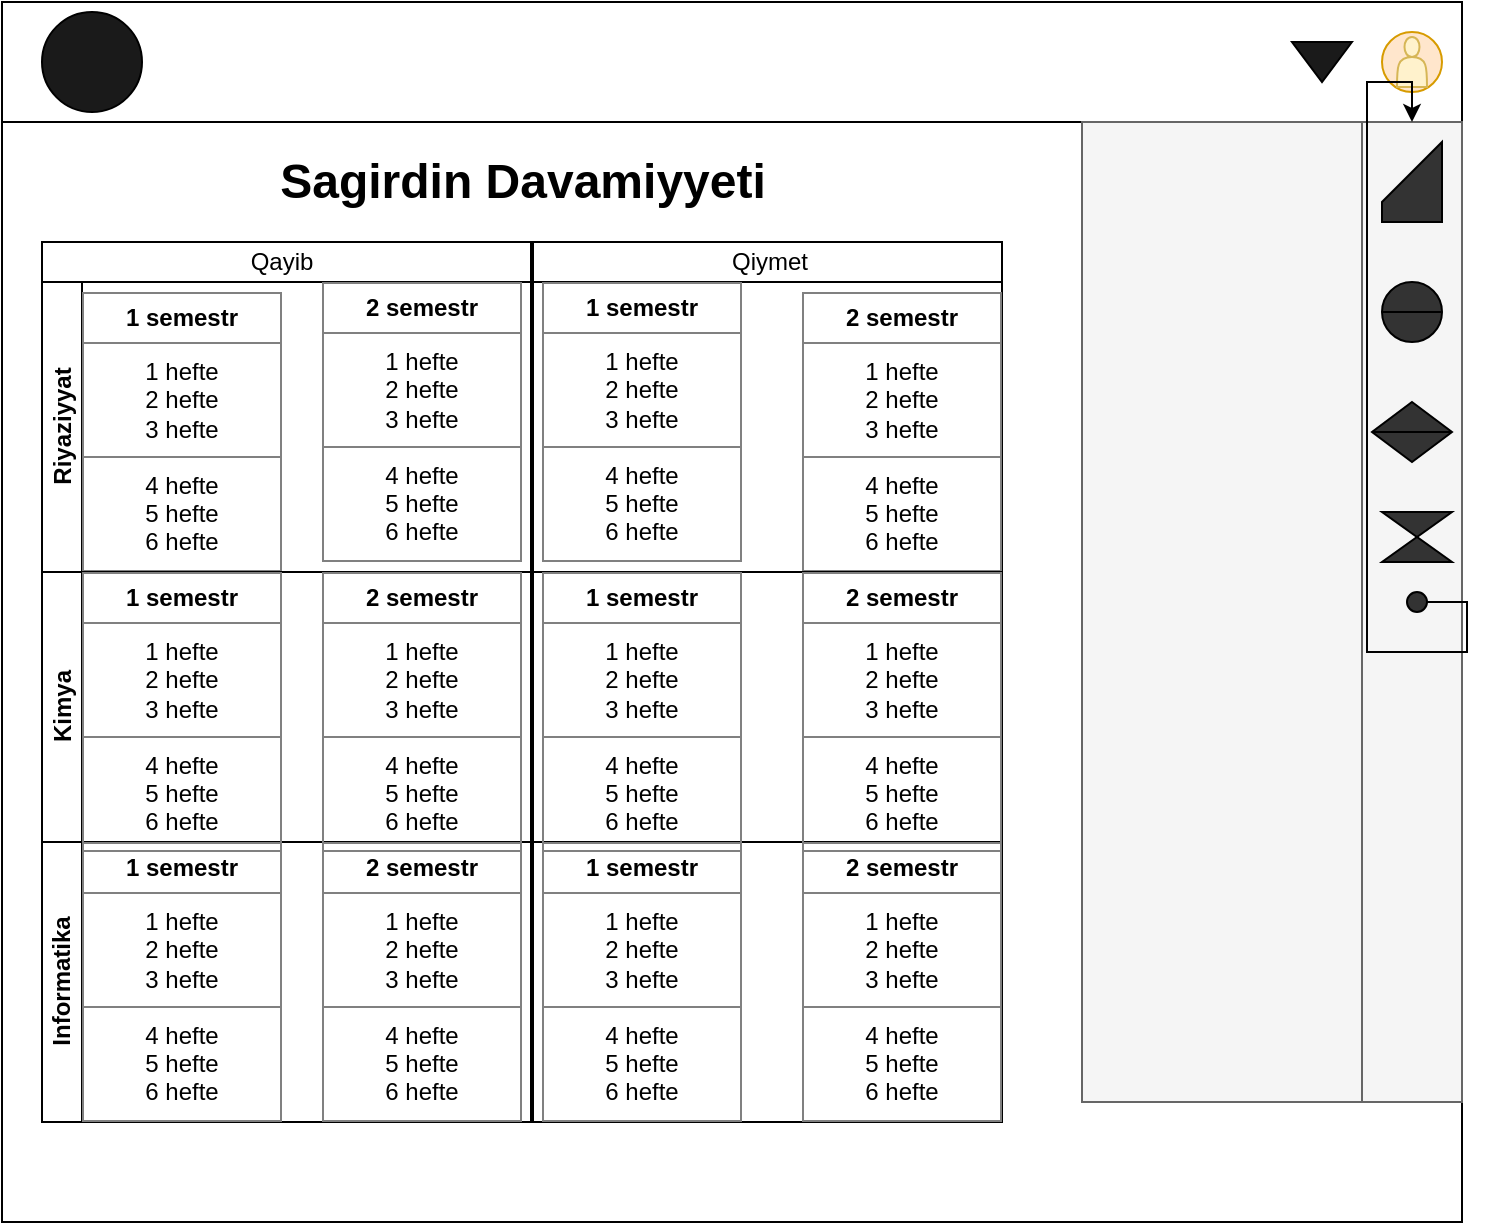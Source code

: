 <mxfile version="13.1.3">
    <diagram id="6hGFLwfOUW9BJ-s0fimq" name="Page-1">
        <mxGraphModel dx="828" dy="613" grid="1" gridSize="10" guides="1" tooltips="1" connect="1" arrows="1" fold="1" page="1" pageScale="1" pageWidth="827" pageHeight="1169" math="0" shadow="0">
            <root>
                <mxCell id="0"/>
                <mxCell id="1" parent="0"/>
                <mxCell id="22" value="" style="rounded=0;whiteSpace=wrap;html=1;" vertex="1" parent="1">
                    <mxGeometry x="10" y="70" width="730" height="550" as="geometry"/>
                </mxCell>
                <mxCell id="23" value="" style="rounded=0;whiteSpace=wrap;html=1;" vertex="1" parent="1">
                    <mxGeometry x="10" y="10" width="730" height="60" as="geometry"/>
                </mxCell>
                <mxCell id="24" value="" style="ellipse;whiteSpace=wrap;html=1;aspect=fixed;fillColor=#1A1A1A;" vertex="1" parent="1">
                    <mxGeometry x="30" y="15" width="50" height="50" as="geometry"/>
                </mxCell>
                <mxCell id="25" value="" style="ellipse;whiteSpace=wrap;html=1;aspect=fixed;fillColor=#ffe6cc;strokeColor=#d79b00;" vertex="1" parent="1">
                    <mxGeometry x="700" y="25" width="30" height="30" as="geometry"/>
                </mxCell>
                <mxCell id="26" value="" style="triangle;whiteSpace=wrap;html=1;fillColor=#1A1A1A;rotation=-90;direction=west;" vertex="1" parent="1">
                    <mxGeometry x="660" y="25" width="20" height="30" as="geometry"/>
                </mxCell>
                <mxCell id="27" value="" style="rounded=0;whiteSpace=wrap;html=1;fillColor=#f5f5f5;strokeColor=#666666;fontColor=#333333;" vertex="1" parent="1">
                    <mxGeometry x="550" y="70" width="140" height="490" as="geometry"/>
                </mxCell>
                <mxCell id="28" value="" style="rounded=0;whiteSpace=wrap;html=1;fillColor=#f5f5f5;strokeColor=#666666;fontColor=#333333;" vertex="1" parent="1">
                    <mxGeometry x="690" y="70" width="50" height="490" as="geometry"/>
                </mxCell>
                <mxCell id="29" value="" style="shape=manualInput;whiteSpace=wrap;html=1;fillColor=#333333;" vertex="1" parent="1">
                    <mxGeometry x="700" y="80" width="30" height="40" as="geometry"/>
                </mxCell>
                <mxCell id="30" value="" style="shape=lineEllipse;perimeter=ellipsePerimeter;whiteSpace=wrap;html=1;backgroundOutline=1;fillColor=#333333;" vertex="1" parent="1">
                    <mxGeometry x="700" y="150" width="30" height="30" as="geometry"/>
                </mxCell>
                <mxCell id="31" value="" style="shape=actor;whiteSpace=wrap;html=1;fillColor=#fff2cc;strokeColor=#d6b656;" vertex="1" parent="1">
                    <mxGeometry x="707.5" y="27.5" width="15" height="25" as="geometry"/>
                </mxCell>
                <mxCell id="32" value="" style="shape=sortShape;perimeter=rhombusPerimeter;whiteSpace=wrap;html=1;fillColor=#333333;" vertex="1" parent="1">
                    <mxGeometry x="695" y="210" width="40" height="30" as="geometry"/>
                </mxCell>
                <mxCell id="33" value="" style="shape=collate;whiteSpace=wrap;html=1;fillColor=#333333;" vertex="1" parent="1">
                    <mxGeometry x="700" y="265" width="35" height="25" as="geometry"/>
                </mxCell>
                <mxCell id="42" style="edgeStyle=orthogonalEdgeStyle;rounded=0;orthogonalLoop=1;jettySize=auto;html=1;exitX=1;exitY=0.5;exitDx=0;exitDy=0;" edge="1" parent="1" source="34" target="28">
                    <mxGeometry relative="1" as="geometry"/>
                </mxCell>
                <mxCell id="34" value="" style="ellipse;whiteSpace=wrap;html=1;aspect=fixed;fillColor=#333333;" vertex="1" parent="1">
                    <mxGeometry x="712.5" y="305" width="10" height="10" as="geometry"/>
                </mxCell>
                <mxCell id="47" value="Sagirdin Davamiyyeti" style="text;strokeColor=none;fillColor=none;html=1;fontSize=24;fontStyle=1;verticalAlign=middle;align=center;" vertex="1" parent="1">
                    <mxGeometry x="145" y="80" width="250" height="40" as="geometry"/>
                </mxCell>
                <mxCell id="43" value="" style="swimlane;html=1;childLayout=stackLayout;resizeParent=1;resizeParentMax=0;horizontal=1;startSize=20;horizontalStack=0;" vertex="1" parent="1">
                    <mxGeometry x="30" y="130" width="480" height="440" as="geometry"/>
                </mxCell>
                <mxCell id="44" value="Riyaziyyat" style="swimlane;html=1;startSize=20;horizontal=0;" vertex="1" parent="43">
                    <mxGeometry y="20" width="480" height="145" as="geometry"/>
                </mxCell>
                <mxCell id="52" value="&lt;table border=&quot;1&quot; width=&quot;100%&quot; cellpadding=&quot;4&quot; style=&quot;width: 100% ; height: 100% ; border-collapse: collapse&quot;&gt;&lt;tbody&gt;&lt;tr&gt;&lt;th align=&quot;center&quot;&gt;2 semestr&lt;/th&gt;&lt;/tr&gt;&lt;tr&gt;&lt;td align=&quot;center&quot;&gt;1 hefte&lt;br&gt;2 hefte&lt;br&gt;3 hefte&lt;/td&gt;&lt;/tr&gt;&lt;tr&gt;&lt;td align=&quot;center&quot;&gt;4 hefte&lt;br&gt;5 hefte&lt;br&gt;6 hefte&lt;/td&gt;&lt;/tr&gt;&lt;/tbody&gt;&lt;/table&gt;" style="text;html=1;strokeColor=none;fillColor=none;overflow=fill;" vertex="1" parent="44">
                    <mxGeometry x="140" width="100" height="140" as="geometry"/>
                </mxCell>
                <mxCell id="51" value="&lt;table border=&quot;1&quot; width=&quot;100%&quot; cellpadding=&quot;4&quot; style=&quot;width: 100% ; height: 100% ; border-collapse: collapse&quot;&gt;&lt;tbody&gt;&lt;tr&gt;&lt;th align=&quot;center&quot;&gt;1 semestr&lt;/th&gt;&lt;/tr&gt;&lt;tr&gt;&lt;td align=&quot;center&quot;&gt;1 hefte&lt;br&gt;2 hefte&lt;br&gt;3 hefte&lt;/td&gt;&lt;/tr&gt;&lt;tr&gt;&lt;td align=&quot;center&quot;&gt;4 hefte&lt;br&gt;5 hefte&lt;br&gt;6 hefte&lt;/td&gt;&lt;/tr&gt;&lt;/tbody&gt;&lt;/table&gt;" style="text;html=1;strokeColor=none;fillColor=none;overflow=fill;" vertex="1" parent="44">
                    <mxGeometry x="20" y="5" width="100" height="140" as="geometry"/>
                </mxCell>
                <mxCell id="58" value="&lt;table border=&quot;1&quot; width=&quot;100%&quot; cellpadding=&quot;4&quot; style=&quot;width: 100% ; height: 100% ; border-collapse: collapse&quot;&gt;&lt;tbody&gt;&lt;tr&gt;&lt;th align=&quot;center&quot;&gt;1 semestr&lt;/th&gt;&lt;/tr&gt;&lt;tr&gt;&lt;td align=&quot;center&quot;&gt;1 hefte&lt;br&gt;2 hefte&lt;br&gt;3 hefte&lt;/td&gt;&lt;/tr&gt;&lt;tr&gt;&lt;td align=&quot;center&quot;&gt;4 hefte&lt;br&gt;5 hefte&lt;br&gt;6 hefte&lt;/td&gt;&lt;/tr&gt;&lt;/tbody&gt;&lt;/table&gt;" style="text;html=1;strokeColor=none;fillColor=none;overflow=fill;" vertex="1" parent="44">
                    <mxGeometry x="250" width="100" height="140" as="geometry"/>
                </mxCell>
                <mxCell id="61" value="&lt;table border=&quot;1&quot; width=&quot;100%&quot; cellpadding=&quot;4&quot; style=&quot;width: 100% ; height: 100% ; border-collapse: collapse&quot;&gt;&lt;tbody&gt;&lt;tr&gt;&lt;th align=&quot;center&quot;&gt;2 semestr&lt;/th&gt;&lt;/tr&gt;&lt;tr&gt;&lt;td align=&quot;center&quot;&gt;1 hefte&lt;br&gt;2 hefte&lt;br&gt;3 hefte&lt;/td&gt;&lt;/tr&gt;&lt;tr&gt;&lt;td align=&quot;center&quot;&gt;4 hefte&lt;br&gt;5 hefte&lt;br&gt;6 hefte&lt;/td&gt;&lt;/tr&gt;&lt;/tbody&gt;&lt;/table&gt;" style="text;html=1;strokeColor=none;fillColor=none;overflow=fill;" vertex="1" parent="44">
                    <mxGeometry x="380" y="5" width="100" height="140" as="geometry"/>
                </mxCell>
                <mxCell id="45" value="Kimya" style="swimlane;html=1;startSize=20;horizontal=0;" vertex="1" parent="43">
                    <mxGeometry y="165" width="480" height="135" as="geometry"/>
                </mxCell>
                <mxCell id="46" value="Informatika" style="swimlane;html=1;startSize=20;horizontal=0;" vertex="1" parent="43">
                    <mxGeometry y="300" width="480" height="140" as="geometry"/>
                </mxCell>
                <mxCell id="48" value="" style="line;strokeWidth=2;direction=south;html=1;" vertex="1" parent="1">
                    <mxGeometry x="200" y="130" width="150" height="440" as="geometry"/>
                </mxCell>
                <mxCell id="49" value="Qayib" style="text;html=1;strokeColor=none;fillColor=none;align=center;verticalAlign=middle;whiteSpace=wrap;rounded=0;" vertex="1" parent="1">
                    <mxGeometry x="130" y="130" width="40" height="20" as="geometry"/>
                </mxCell>
                <mxCell id="50" value="Qiymet" style="text;html=1;strokeColor=none;fillColor=none;align=center;verticalAlign=middle;whiteSpace=wrap;rounded=0;" vertex="1" parent="1">
                    <mxGeometry x="374" y="130" width="40" height="20" as="geometry"/>
                </mxCell>
                <mxCell id="53" value="&lt;table border=&quot;1&quot; width=&quot;100%&quot; cellpadding=&quot;4&quot; style=&quot;width: 100% ; height: 100% ; border-collapse: collapse&quot;&gt;&lt;tbody&gt;&lt;tr&gt;&lt;th align=&quot;center&quot;&gt;1 semestr&lt;/th&gt;&lt;/tr&gt;&lt;tr&gt;&lt;td align=&quot;center&quot;&gt;1 hefte&lt;br&gt;2 hefte&lt;br&gt;3 hefte&lt;/td&gt;&lt;/tr&gt;&lt;tr&gt;&lt;td align=&quot;center&quot;&gt;4 hefte&lt;br&gt;5 hefte&lt;br&gt;6 hefte&lt;/td&gt;&lt;/tr&gt;&lt;/tbody&gt;&lt;/table&gt;" style="text;html=1;strokeColor=none;fillColor=none;overflow=fill;" vertex="1" parent="1">
                    <mxGeometry x="50" y="295" width="100" height="140" as="geometry"/>
                </mxCell>
                <mxCell id="54" value="&lt;table border=&quot;1&quot; width=&quot;100%&quot; cellpadding=&quot;4&quot; style=&quot;width: 100% ; height: 100% ; border-collapse: collapse&quot;&gt;&lt;tbody&gt;&lt;tr&gt;&lt;th align=&quot;center&quot;&gt;2 semestr&lt;/th&gt;&lt;/tr&gt;&lt;tr&gt;&lt;td align=&quot;center&quot;&gt;1 hefte&lt;br&gt;2 hefte&lt;br&gt;3 hefte&lt;/td&gt;&lt;/tr&gt;&lt;tr&gt;&lt;td align=&quot;center&quot;&gt;4 hefte&lt;br&gt;5 hefte&lt;br&gt;6 hefte&lt;/td&gt;&lt;/tr&gt;&lt;/tbody&gt;&lt;/table&gt;" style="text;html=1;strokeColor=none;fillColor=none;overflow=fill;" vertex="1" parent="1">
                    <mxGeometry x="170" y="295" width="100" height="140" as="geometry"/>
                </mxCell>
                <mxCell id="55" value="&lt;table border=&quot;1&quot; width=&quot;100%&quot; cellpadding=&quot;4&quot; style=&quot;width: 100% ; height: 100% ; border-collapse: collapse&quot;&gt;&lt;tbody&gt;&lt;tr&gt;&lt;th align=&quot;center&quot;&gt;1 semestr&lt;/th&gt;&lt;/tr&gt;&lt;tr&gt;&lt;td align=&quot;center&quot;&gt;1 hefte&lt;br&gt;2 hefte&lt;br&gt;3 hefte&lt;/td&gt;&lt;/tr&gt;&lt;tr&gt;&lt;td align=&quot;center&quot;&gt;4 hefte&lt;br&gt;5 hefte&lt;br&gt;6 hefte&lt;/td&gt;&lt;/tr&gt;&lt;/tbody&gt;&lt;/table&gt;" style="text;html=1;strokeColor=none;fillColor=none;overflow=fill;" vertex="1" parent="1">
                    <mxGeometry x="50" y="430" width="100" height="140" as="geometry"/>
                </mxCell>
                <mxCell id="56" value="&lt;table border=&quot;1&quot; width=&quot;100%&quot; cellpadding=&quot;4&quot; style=&quot;width: 100% ; height: 100% ; border-collapse: collapse&quot;&gt;&lt;tbody&gt;&lt;tr&gt;&lt;th align=&quot;center&quot;&gt;2 semestr&lt;/th&gt;&lt;/tr&gt;&lt;tr&gt;&lt;td align=&quot;center&quot;&gt;1 hefte&lt;br&gt;2 hefte&lt;br&gt;3 hefte&lt;/td&gt;&lt;/tr&gt;&lt;tr&gt;&lt;td align=&quot;center&quot;&gt;4 hefte&lt;br&gt;5 hefte&lt;br&gt;6 hefte&lt;/td&gt;&lt;/tr&gt;&lt;/tbody&gt;&lt;/table&gt;" style="text;html=1;strokeColor=none;fillColor=none;overflow=fill;" vertex="1" parent="1">
                    <mxGeometry x="170" y="430" width="100" height="140" as="geometry"/>
                </mxCell>
                <mxCell id="59" value="&lt;table border=&quot;1&quot; width=&quot;100%&quot; cellpadding=&quot;4&quot; style=&quot;width: 100% ; height: 100% ; border-collapse: collapse&quot;&gt;&lt;tbody&gt;&lt;tr&gt;&lt;th align=&quot;center&quot;&gt;1 semestr&lt;/th&gt;&lt;/tr&gt;&lt;tr&gt;&lt;td align=&quot;center&quot;&gt;1 hefte&lt;br&gt;2 hefte&lt;br&gt;3 hefte&lt;/td&gt;&lt;/tr&gt;&lt;tr&gt;&lt;td align=&quot;center&quot;&gt;4 hefte&lt;br&gt;5 hefte&lt;br&gt;6 hefte&lt;/td&gt;&lt;/tr&gt;&lt;/tbody&gt;&lt;/table&gt;" style="text;html=1;strokeColor=none;fillColor=none;overflow=fill;" vertex="1" parent="1">
                    <mxGeometry x="280" y="295" width="100" height="140" as="geometry"/>
                </mxCell>
                <mxCell id="60" value="&lt;table border=&quot;1&quot; width=&quot;100%&quot; cellpadding=&quot;4&quot; style=&quot;width: 100% ; height: 100% ; border-collapse: collapse&quot;&gt;&lt;tbody&gt;&lt;tr&gt;&lt;th align=&quot;center&quot;&gt;1 semestr&lt;/th&gt;&lt;/tr&gt;&lt;tr&gt;&lt;td align=&quot;center&quot;&gt;1 hefte&lt;br&gt;2 hefte&lt;br&gt;3 hefte&lt;/td&gt;&lt;/tr&gt;&lt;tr&gt;&lt;td align=&quot;center&quot;&gt;4 hefte&lt;br&gt;5 hefte&lt;br&gt;6 hefte&lt;/td&gt;&lt;/tr&gt;&lt;/tbody&gt;&lt;/table&gt;" style="text;html=1;strokeColor=none;fillColor=none;overflow=fill;" vertex="1" parent="1">
                    <mxGeometry x="280" y="430" width="100" height="140" as="geometry"/>
                </mxCell>
                <mxCell id="62" value="&lt;table border=&quot;1&quot; width=&quot;100%&quot; cellpadding=&quot;4&quot; style=&quot;width: 100% ; height: 100% ; border-collapse: collapse&quot;&gt;&lt;tbody&gt;&lt;tr&gt;&lt;th align=&quot;center&quot;&gt;2 semestr&lt;/th&gt;&lt;/tr&gt;&lt;tr&gt;&lt;td align=&quot;center&quot;&gt;1 hefte&lt;br&gt;2 hefte&lt;br&gt;3 hefte&lt;/td&gt;&lt;/tr&gt;&lt;tr&gt;&lt;td align=&quot;center&quot;&gt;4 hefte&lt;br&gt;5 hefte&lt;br&gt;6 hefte&lt;/td&gt;&lt;/tr&gt;&lt;/tbody&gt;&lt;/table&gt;" style="text;html=1;strokeColor=none;fillColor=none;overflow=fill;" vertex="1" parent="1">
                    <mxGeometry x="410" y="295" width="100" height="140" as="geometry"/>
                </mxCell>
                <mxCell id="63" value="&lt;table border=&quot;1&quot; width=&quot;100%&quot; cellpadding=&quot;4&quot; style=&quot;width: 100% ; height: 100% ; border-collapse: collapse&quot;&gt;&lt;tbody&gt;&lt;tr&gt;&lt;th align=&quot;center&quot;&gt;2 semestr&lt;/th&gt;&lt;/tr&gt;&lt;tr&gt;&lt;td align=&quot;center&quot;&gt;1 hefte&lt;br&gt;2 hefte&lt;br&gt;3 hefte&lt;/td&gt;&lt;/tr&gt;&lt;tr&gt;&lt;td align=&quot;center&quot;&gt;4 hefte&lt;br&gt;5 hefte&lt;br&gt;6 hefte&lt;/td&gt;&lt;/tr&gt;&lt;/tbody&gt;&lt;/table&gt;" style="text;html=1;strokeColor=none;fillColor=none;overflow=fill;" vertex="1" parent="1">
                    <mxGeometry x="410" y="430" width="100" height="140" as="geometry"/>
                </mxCell>
            </root>
        </mxGraphModel>
    </diagram>
</mxfile>